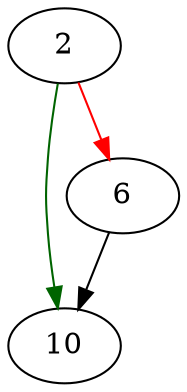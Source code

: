 strict digraph "announce_mkdir" {
	// Node definitions.
	2 [entry=true];
	10;
	6;

	// Edge definitions.
	2 -> 10 [
		color=darkgreen
		cond=true
	];
	2 -> 6 [
		color=red
		cond=false
	];
	6 -> 10;
}